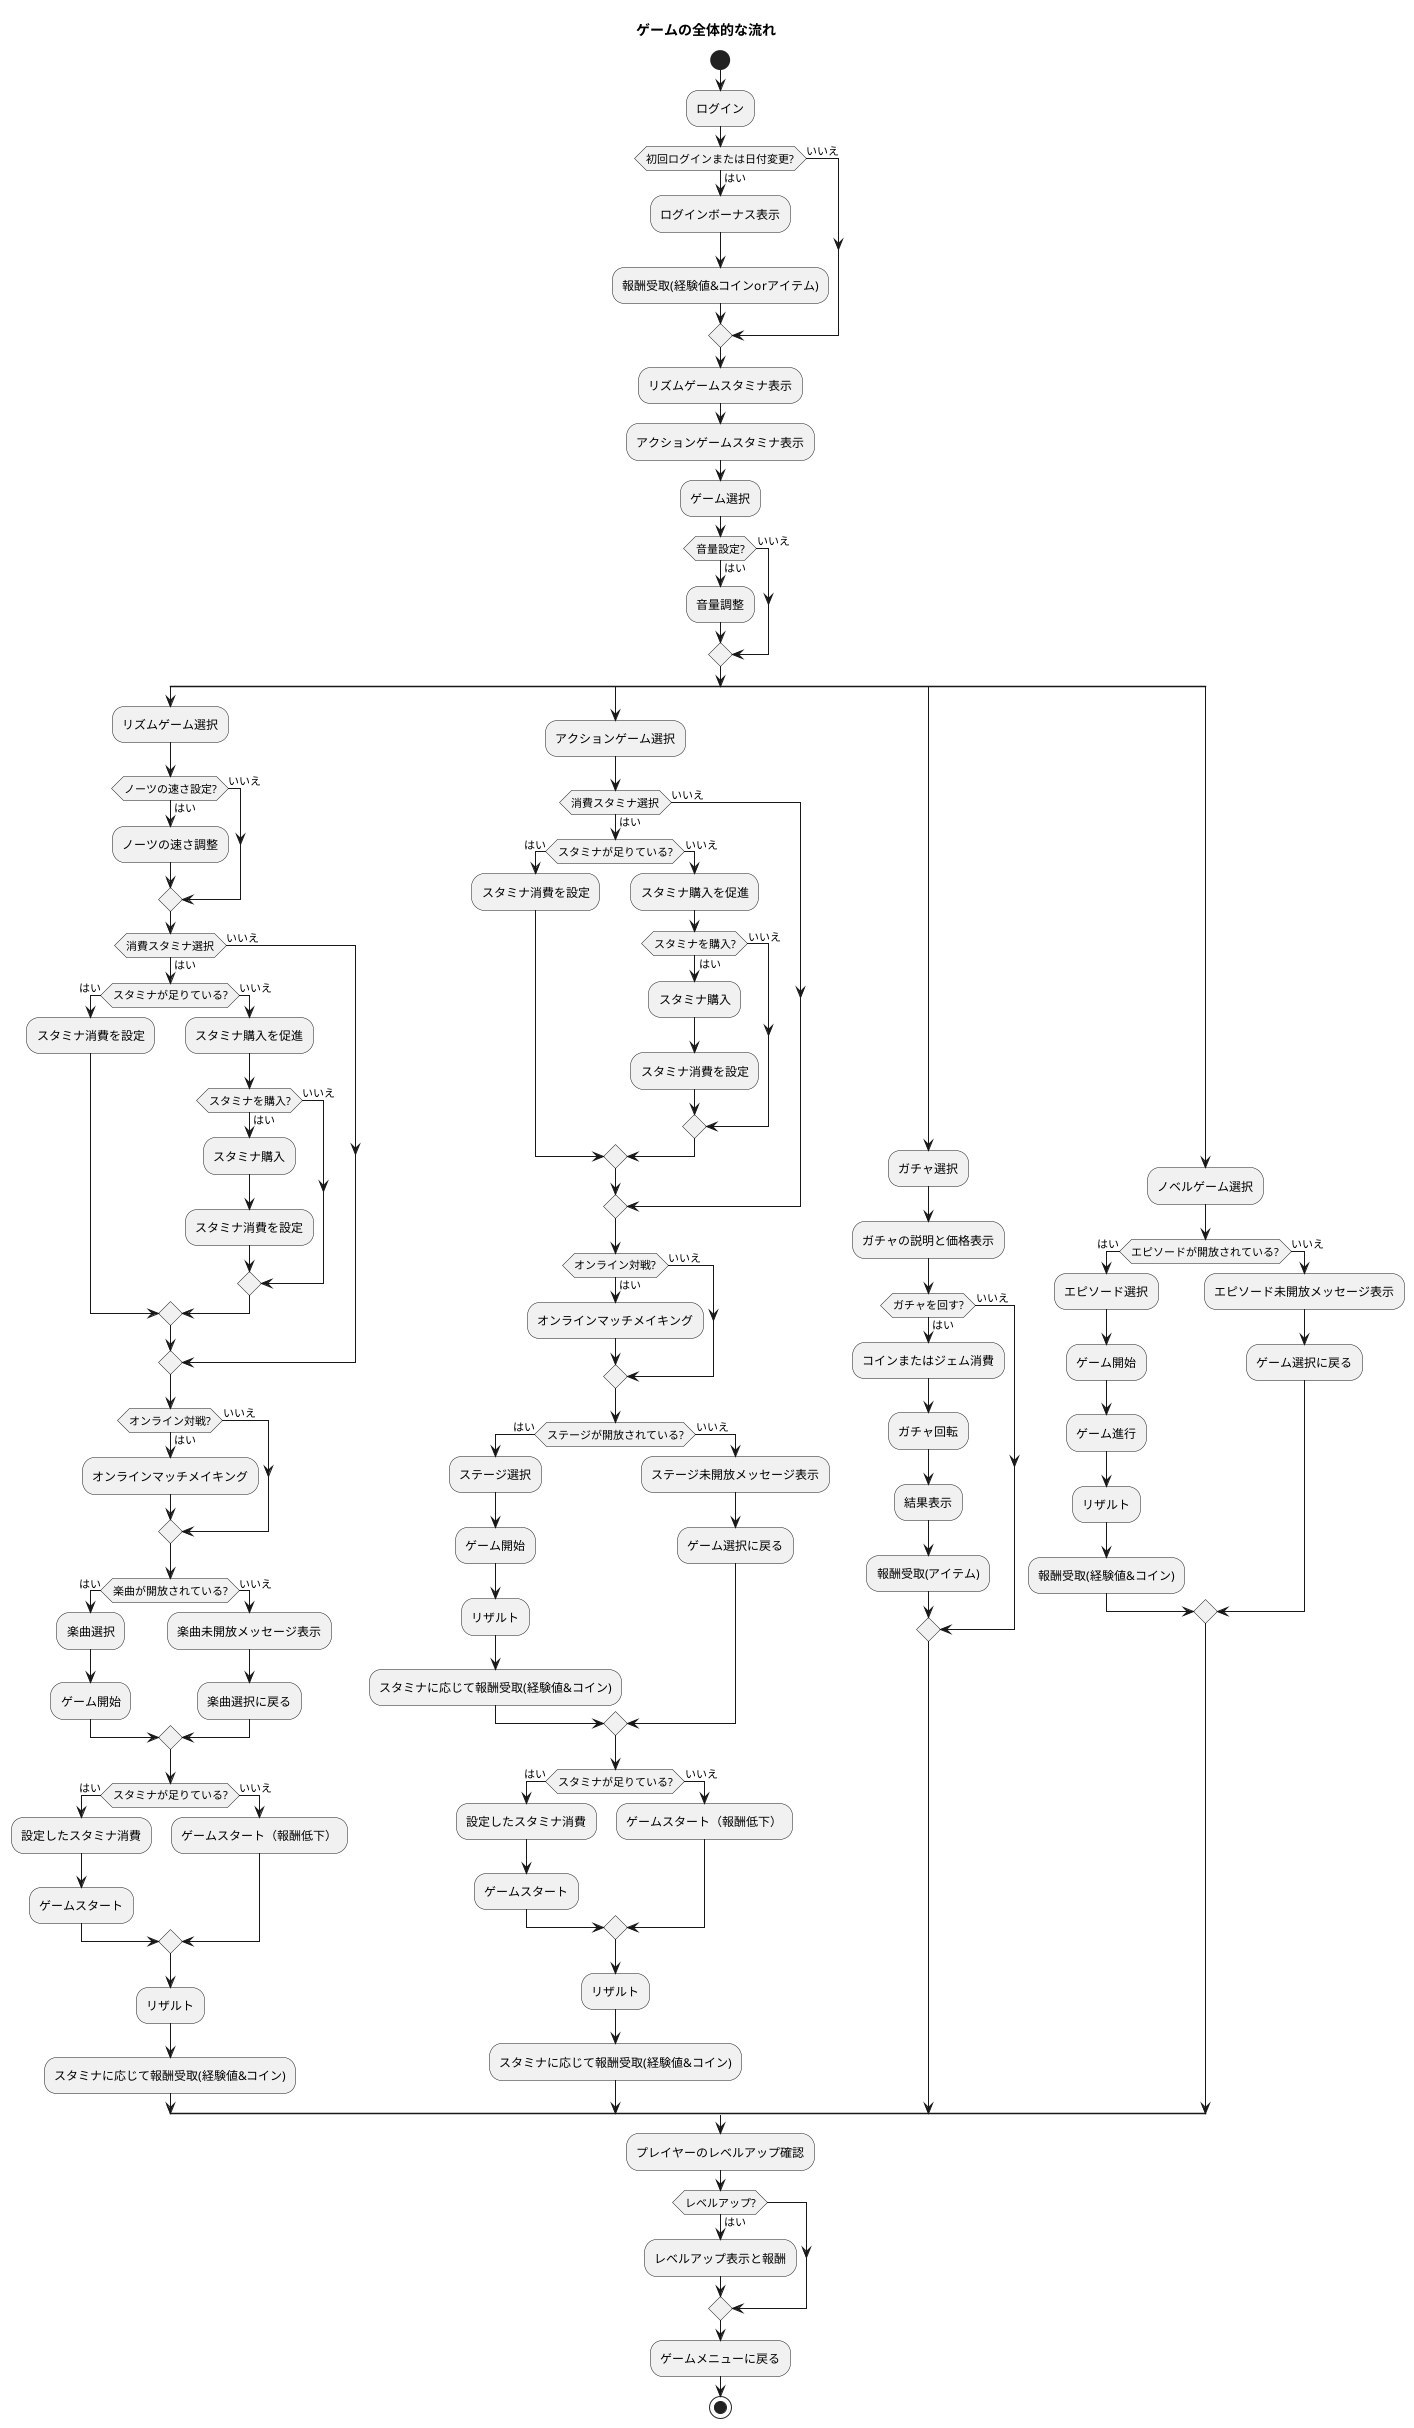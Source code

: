 @startuml
title ゲームの全体的な流れ

start

:ログイン;

if (初回ログインまたは日付変更?) then (はい)
    :ログインボーナス表示;
    :報酬受取(経験値&コインorアイテム);
else (いいえ)
endif

:リズムゲームスタミナ表示;
:アクションゲームスタミナ表示;

:ゲーム選択;

if (音量設定?) then (はい)
    :音量調整;
else (いいえ)
endif

split 
    :リズムゲーム選択;

    if (ノーツの速さ設定?) then (はい)
        :ノーツの速さ調整;
    else (いいえ)
    endif
    
    if (消費スタミナ選択) then (はい)
        if (スタミナが足りている?) then (はい)
            :スタミナ消費を設定;
        else (いいえ)
            :スタミナ購入を促進;
            if (スタミナを購入?) then (はい)
                :スタミナ購入;
                :スタミナ消費を設定;
            else (いいえ)
            endif
        endif
    else (いいえ)
        
    endif

    if (オンライン対戦?) then (はい)
        :オンラインマッチメイキング;
    else (いいえ)
    endif

     if (楽曲が開放されている?) then (はい)
            :楽曲選択;
            :ゲーム開始;
     else (いいえ)
             :楽曲未開放メッセージ表示;
             :楽曲選択に戻る;

    endif
    if (スタミナが足りている?) then (はい)
        :設定したスタミナ消費;
        :ゲームスタート;
    else (いいえ)
        :ゲームスタート（報酬低下）;
    endif

    :リザルト;
    :スタミナに応じて報酬受取(経験値&コイン);

split again
    :アクションゲーム選択;

    

    if (消費スタミナ選択) then (はい)
        if (スタミナが足りている?) then (はい)
            :スタミナ消費を設定;
        else (いいえ)
            :スタミナ購入を促進;
            if (スタミナを購入?) then (はい)
                :スタミナ購入;
                :スタミナ消費を設定;
            else (いいえ)
            endif
        endif
    else (いいえ)
    endif
    
    if (オンライン対戦?) then (はい)
        :オンラインマッチメイキング;
    else (いいえ)
    endif


  if (ステージが開放されている?) then (はい)
        :ステージ選択;
        :ゲーム開始;
        :リザルト;
        :スタミナに応じて報酬受取(経験値&コイン);
    else (いいえ)
        :ステージ未開放メッセージ表示;
        :ゲーム選択に戻る;
    endif
    
    if (スタミナが足りている?) then (はい)
        :設定したスタミナ消費;
        :ゲームスタート;
    else (いいえ)
        :ゲームスタート（報酬低下）;
    endif

    :リザルト;
    :スタミナに応じて報酬受取(経験値&コイン);

split again
    :ガチャ選択;
    :ガチャの説明と価格表示;

    if (ガチャを回す?) then (はい)
        :コインまたはジェム消費;
        :ガチャ回転;
        :結果表示;
        :報酬受取(アイテム);
    else (いいえ)
    endif
    
split again
    :ノベルゲーム選択;
     if (エピソードが開放されている?) then (はい)
            :エピソード選択;
            :ゲーム開始;
            :ゲーム進行;
            :リザルト;
            :報酬受取(経験値&コイン);
        else (いいえ)
            :エピソード未開放メッセージ表示;
            :ゲーム選択に戻る;
        endif


end split



:プレイヤーのレベルアップ確認;

if (レベルアップ?) then (はい)
    :レベルアップ表示と報酬;
endif

:ゲームメニューに戻る;

stop

@enduml

